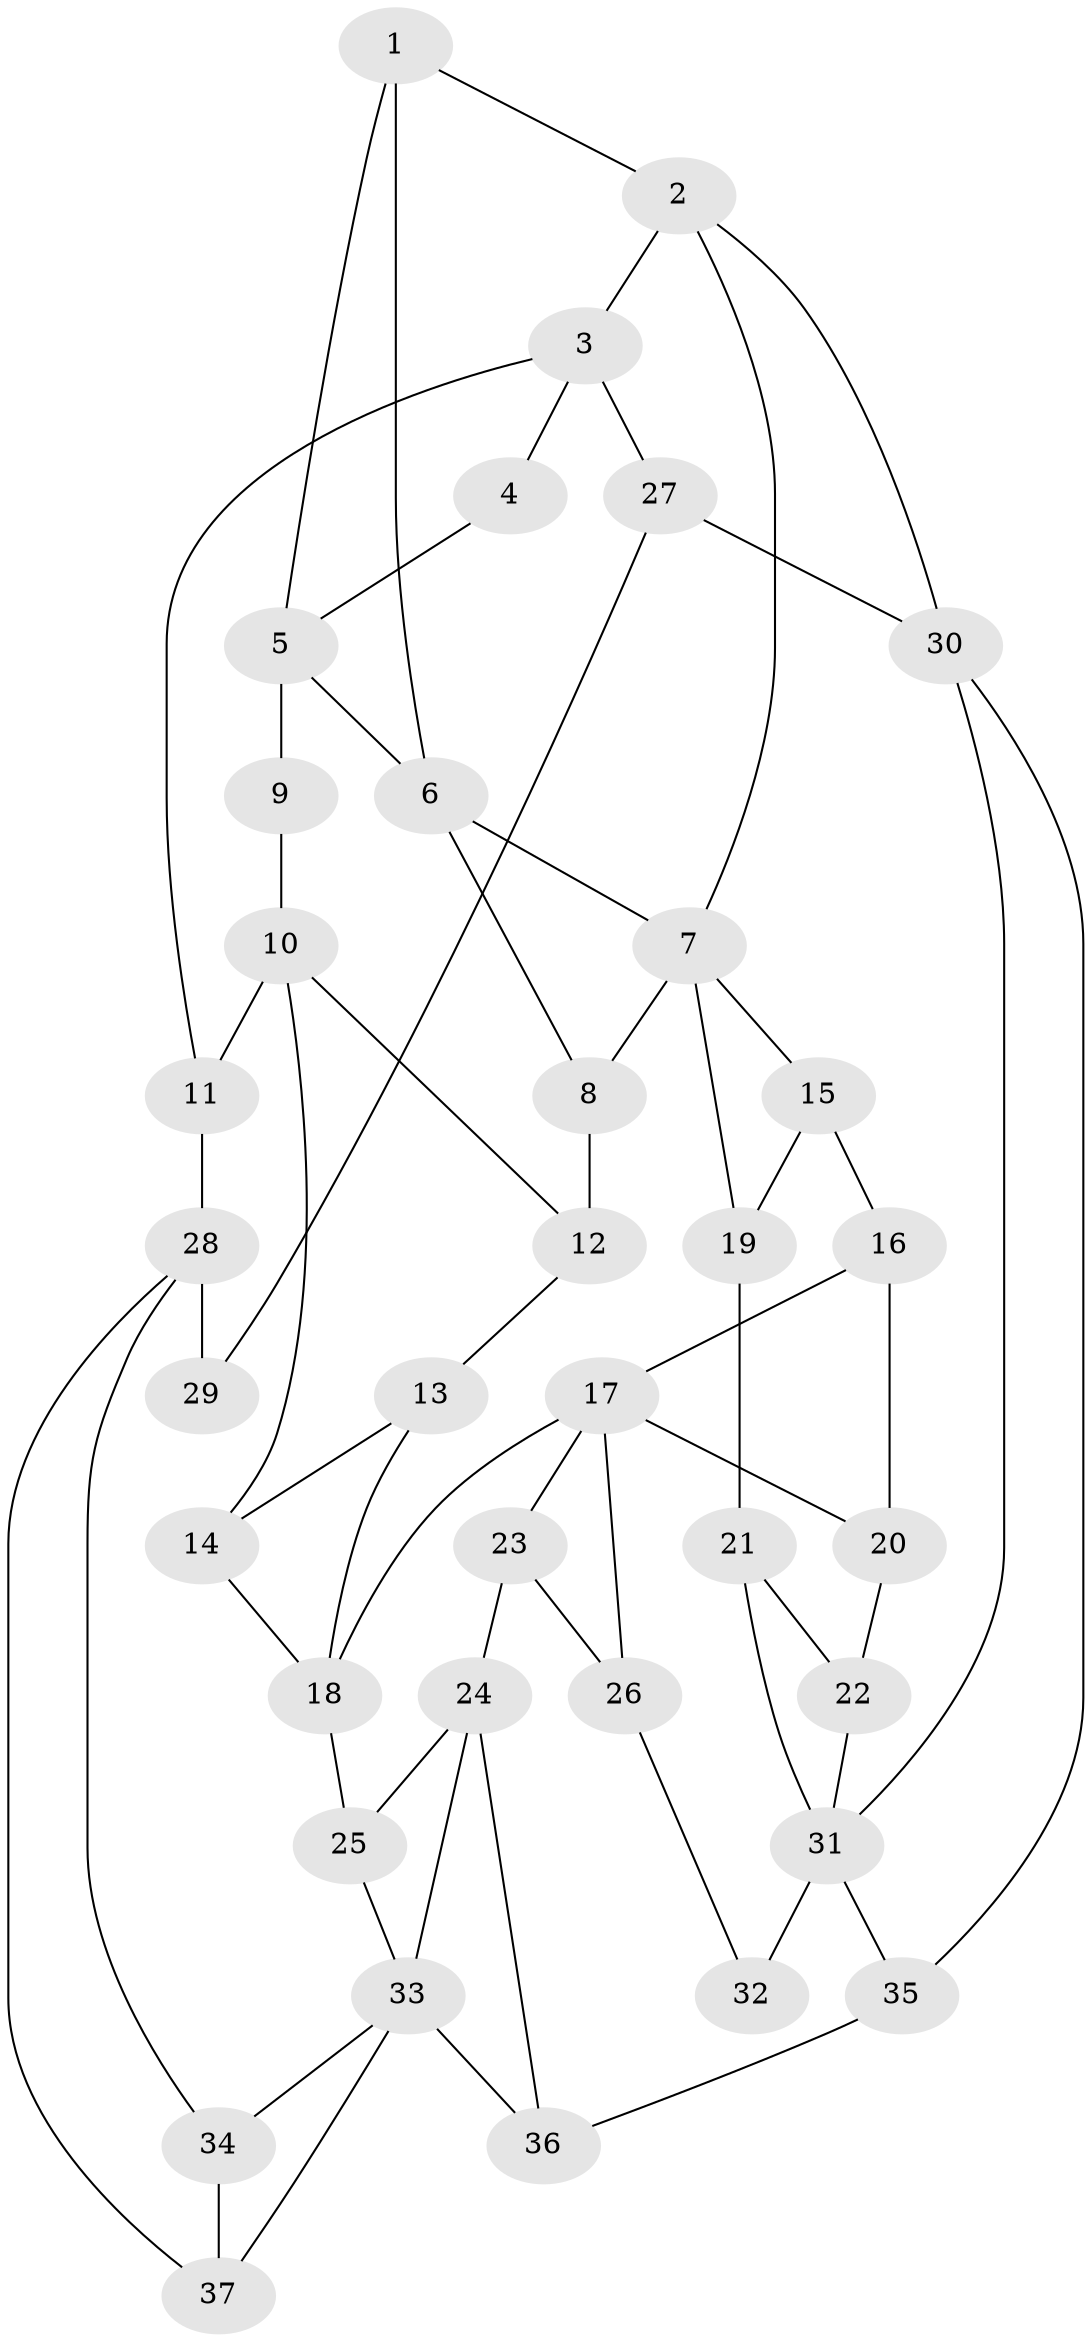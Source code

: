 // original degree distribution, {3: 0.02702702702702703, 5: 0.5405405405405406, 6: 0.20270270270270271, 4: 0.22972972972972974}
// Generated by graph-tools (version 1.1) at 2025/54/03/04/25 22:54:40]
// undirected, 37 vertices, 62 edges
graph export_dot {
  node [color=gray90,style=filled];
  1;
  2;
  3;
  4;
  5;
  6;
  7;
  8;
  9;
  10;
  11;
  12;
  13;
  14;
  15;
  16;
  17;
  18;
  19;
  20;
  21;
  22;
  23;
  24;
  25;
  26;
  27;
  28;
  29;
  30;
  31;
  32;
  33;
  34;
  35;
  36;
  37;
  1 -- 2 [weight=1.0];
  1 -- 5 [weight=1.0];
  1 -- 6 [weight=2.0];
  2 -- 3 [weight=1.0];
  2 -- 7 [weight=1.0];
  2 -- 30 [weight=1.0];
  3 -- 4 [weight=2.0];
  3 -- 11 [weight=1.0];
  3 -- 27 [weight=2.0];
  4 -- 5 [weight=2.0];
  5 -- 6 [weight=1.0];
  5 -- 9 [weight=2.0];
  6 -- 7 [weight=1.0];
  6 -- 8 [weight=1.0];
  7 -- 8 [weight=2.0];
  7 -- 15 [weight=1.0];
  7 -- 19 [weight=1.0];
  8 -- 12 [weight=1.0];
  9 -- 10 [weight=2.0];
  10 -- 11 [weight=2.0];
  10 -- 12 [weight=1.0];
  10 -- 14 [weight=1.0];
  11 -- 28 [weight=2.0];
  12 -- 13 [weight=1.0];
  13 -- 14 [weight=1.0];
  13 -- 18 [weight=1.0];
  14 -- 18 [weight=1.0];
  15 -- 16 [weight=1.0];
  15 -- 19 [weight=1.0];
  16 -- 17 [weight=1.0];
  16 -- 20 [weight=1.0];
  17 -- 18 [weight=2.0];
  17 -- 20 [weight=1.0];
  17 -- 23 [weight=1.0];
  17 -- 26 [weight=1.0];
  18 -- 25 [weight=1.0];
  19 -- 21 [weight=1.0];
  20 -- 22 [weight=1.0];
  21 -- 22 [weight=1.0];
  21 -- 31 [weight=1.0];
  22 -- 31 [weight=1.0];
  23 -- 24 [weight=2.0];
  23 -- 26 [weight=1.0];
  24 -- 25 [weight=1.0];
  24 -- 33 [weight=2.0];
  24 -- 36 [weight=1.0];
  25 -- 33 [weight=1.0];
  26 -- 32 [weight=1.0];
  27 -- 29 [weight=1.0];
  27 -- 30 [weight=1.0];
  28 -- 29 [weight=2.0];
  28 -- 34 [weight=1.0];
  28 -- 37 [weight=1.0];
  30 -- 31 [weight=1.0];
  30 -- 35 [weight=1.0];
  31 -- 32 [weight=2.0];
  31 -- 35 [weight=1.0];
  33 -- 34 [weight=1.0];
  33 -- 36 [weight=1.0];
  33 -- 37 [weight=1.0];
  34 -- 37 [weight=1.0];
  35 -- 36 [weight=1.0];
}
